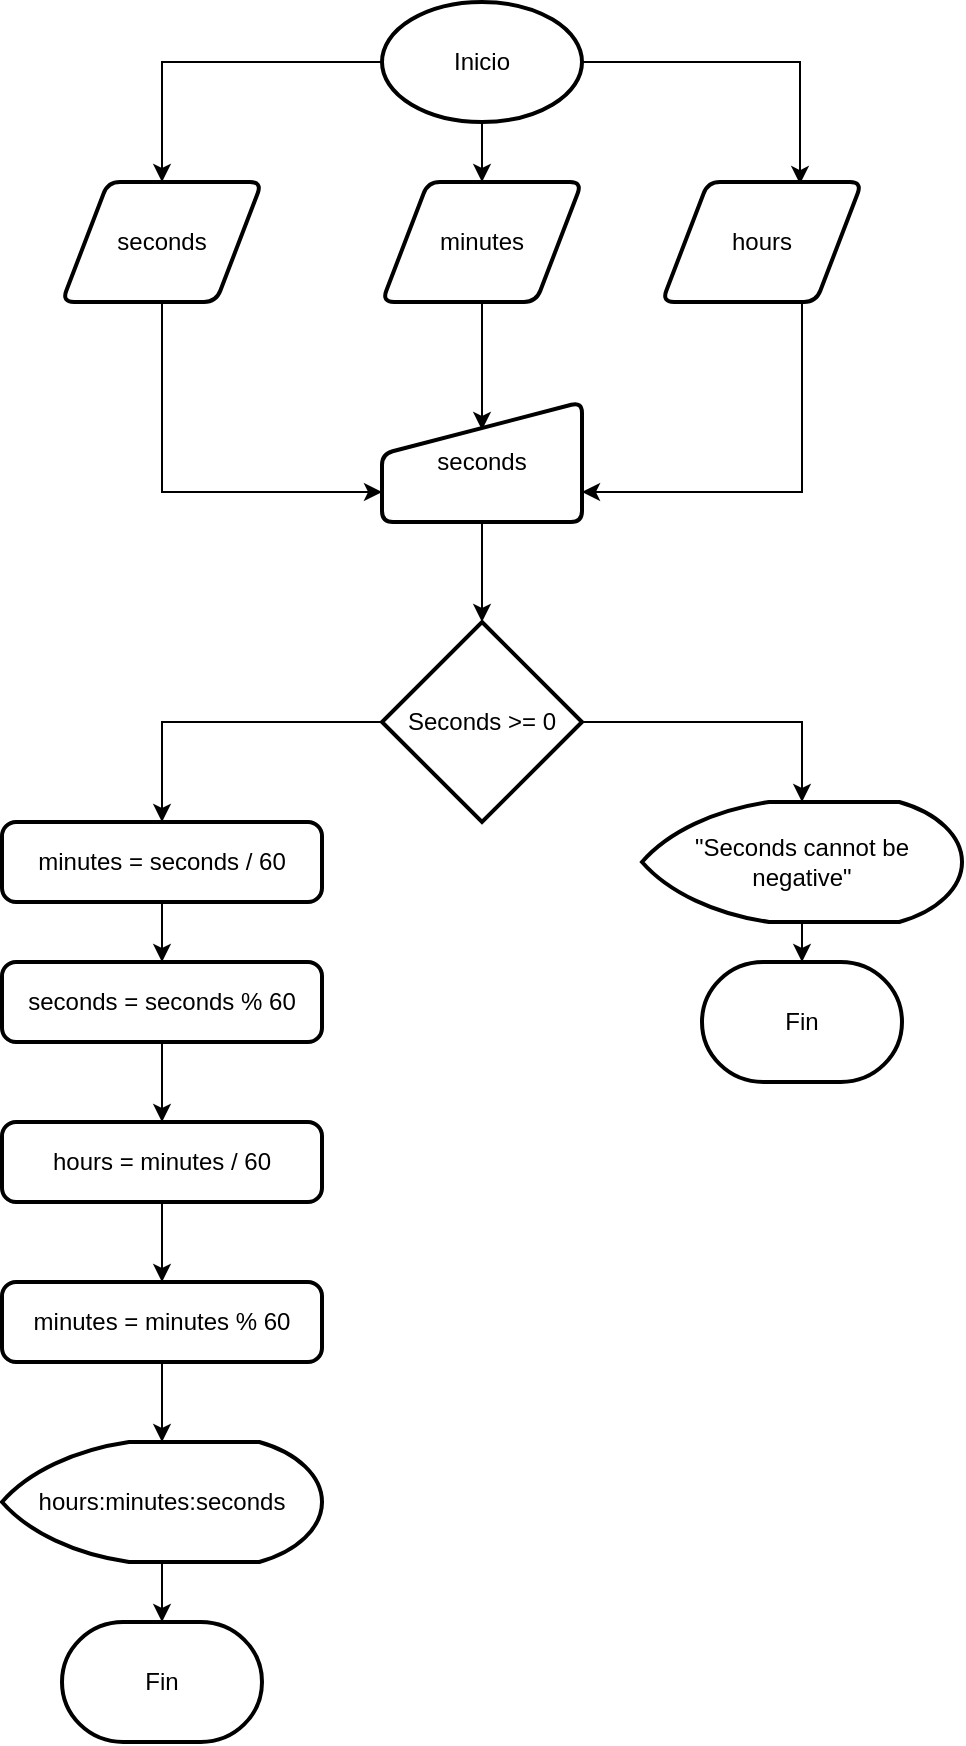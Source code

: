<mxfile version="24.3.1" type="github">
  <diagram name="Página-1" id="9hBK8yW8SYH96re2Umyh">
    <mxGraphModel dx="880" dy="1609" grid="1" gridSize="10" guides="1" tooltips="1" connect="1" arrows="1" fold="1" page="1" pageScale="1" pageWidth="827" pageHeight="1169" math="0" shadow="0">
      <root>
        <mxCell id="0" />
        <mxCell id="1" parent="0" />
        <mxCell id="YYSM3NhjEXWuPx131qlN-5" style="edgeStyle=orthogonalEdgeStyle;rounded=0;orthogonalLoop=1;jettySize=auto;html=1;entryX=0.5;entryY=0;entryDx=0;entryDy=0;" edge="1" parent="1" source="YYSM3NhjEXWuPx131qlN-1" target="YYSM3NhjEXWuPx131qlN-2">
          <mxGeometry relative="1" as="geometry" />
        </mxCell>
        <mxCell id="YYSM3NhjEXWuPx131qlN-6" value="" style="edgeStyle=orthogonalEdgeStyle;rounded=0;orthogonalLoop=1;jettySize=auto;html=1;" edge="1" parent="1" source="YYSM3NhjEXWuPx131qlN-1" target="YYSM3NhjEXWuPx131qlN-3">
          <mxGeometry relative="1" as="geometry" />
        </mxCell>
        <mxCell id="YYSM3NhjEXWuPx131qlN-7" style="edgeStyle=orthogonalEdgeStyle;rounded=0;orthogonalLoop=1;jettySize=auto;html=1;entryX=0.69;entryY=0.017;entryDx=0;entryDy=0;entryPerimeter=0;" edge="1" parent="1" source="YYSM3NhjEXWuPx131qlN-1" target="YYSM3NhjEXWuPx131qlN-4">
          <mxGeometry relative="1" as="geometry" />
        </mxCell>
        <mxCell id="YYSM3NhjEXWuPx131qlN-1" value="Inicio" style="strokeWidth=2;html=1;shape=mxgraph.flowchart.start_1;whiteSpace=wrap;" vertex="1" parent="1">
          <mxGeometry x="350" width="100" height="60" as="geometry" />
        </mxCell>
        <mxCell id="YYSM3NhjEXWuPx131qlN-9" style="edgeStyle=orthogonalEdgeStyle;rounded=0;orthogonalLoop=1;jettySize=auto;html=1;entryX=0;entryY=0.75;entryDx=0;entryDy=0;" edge="1" parent="1" source="YYSM3NhjEXWuPx131qlN-2" target="YYSM3NhjEXWuPx131qlN-8">
          <mxGeometry relative="1" as="geometry">
            <Array as="points">
              <mxPoint x="240" y="245" />
            </Array>
          </mxGeometry>
        </mxCell>
        <mxCell id="YYSM3NhjEXWuPx131qlN-2" value="seconds" style="shape=parallelogram;html=1;strokeWidth=2;perimeter=parallelogramPerimeter;whiteSpace=wrap;rounded=1;arcSize=12;size=0.23;" vertex="1" parent="1">
          <mxGeometry x="190" y="90" width="100" height="60" as="geometry" />
        </mxCell>
        <mxCell id="YYSM3NhjEXWuPx131qlN-11" value="" style="edgeStyle=orthogonalEdgeStyle;rounded=0;orthogonalLoop=1;jettySize=auto;html=1;entryX=0.5;entryY=0.233;entryDx=0;entryDy=0;entryPerimeter=0;" edge="1" parent="1" source="YYSM3NhjEXWuPx131qlN-3" target="YYSM3NhjEXWuPx131qlN-8">
          <mxGeometry relative="1" as="geometry" />
        </mxCell>
        <mxCell id="YYSM3NhjEXWuPx131qlN-3" value="minutes" style="shape=parallelogram;html=1;strokeWidth=2;perimeter=parallelogramPerimeter;whiteSpace=wrap;rounded=1;arcSize=12;size=0.23;" vertex="1" parent="1">
          <mxGeometry x="350" y="90" width="100" height="60" as="geometry" />
        </mxCell>
        <mxCell id="YYSM3NhjEXWuPx131qlN-10" style="edgeStyle=orthogonalEdgeStyle;rounded=0;orthogonalLoop=1;jettySize=auto;html=1;entryX=1;entryY=0.75;entryDx=0;entryDy=0;" edge="1" parent="1" target="YYSM3NhjEXWuPx131qlN-8">
          <mxGeometry relative="1" as="geometry">
            <mxPoint x="510" y="120" as="sourcePoint" />
            <mxPoint x="420" y="245" as="targetPoint" />
            <Array as="points">
              <mxPoint x="560" y="120" />
              <mxPoint x="560" y="245" />
            </Array>
          </mxGeometry>
        </mxCell>
        <mxCell id="YYSM3NhjEXWuPx131qlN-4" value="hours" style="shape=parallelogram;html=1;strokeWidth=2;perimeter=parallelogramPerimeter;whiteSpace=wrap;rounded=1;arcSize=12;size=0.23;" vertex="1" parent="1">
          <mxGeometry x="490" y="90" width="100" height="60" as="geometry" />
        </mxCell>
        <mxCell id="YYSM3NhjEXWuPx131qlN-13" value="" style="edgeStyle=orthogonalEdgeStyle;rounded=0;orthogonalLoop=1;jettySize=auto;html=1;" edge="1" parent="1" source="YYSM3NhjEXWuPx131qlN-8" target="YYSM3NhjEXWuPx131qlN-12">
          <mxGeometry relative="1" as="geometry" />
        </mxCell>
        <mxCell id="YYSM3NhjEXWuPx131qlN-8" value="seconds" style="html=1;strokeWidth=2;shape=manualInput;whiteSpace=wrap;rounded=1;size=26;arcSize=11;" vertex="1" parent="1">
          <mxGeometry x="350" y="200" width="100" height="60" as="geometry" />
        </mxCell>
        <mxCell id="YYSM3NhjEXWuPx131qlN-15" style="edgeStyle=orthogonalEdgeStyle;rounded=0;orthogonalLoop=1;jettySize=auto;html=1;entryX=0.5;entryY=0;entryDx=0;entryDy=0;" edge="1" parent="1" source="YYSM3NhjEXWuPx131qlN-12" target="YYSM3NhjEXWuPx131qlN-14">
          <mxGeometry relative="1" as="geometry" />
        </mxCell>
        <mxCell id="YYSM3NhjEXWuPx131qlN-12" value="Seconds &amp;gt;= 0" style="strokeWidth=2;html=1;shape=mxgraph.flowchart.decision;whiteSpace=wrap;" vertex="1" parent="1">
          <mxGeometry x="350" y="310" width="100" height="100" as="geometry" />
        </mxCell>
        <mxCell id="YYSM3NhjEXWuPx131qlN-17" value="" style="edgeStyle=orthogonalEdgeStyle;rounded=0;orthogonalLoop=1;jettySize=auto;html=1;" edge="1" parent="1" source="YYSM3NhjEXWuPx131qlN-14" target="YYSM3NhjEXWuPx131qlN-16">
          <mxGeometry relative="1" as="geometry" />
        </mxCell>
        <mxCell id="YYSM3NhjEXWuPx131qlN-14" value="minutes = seconds / 60" style="rounded=1;whiteSpace=wrap;html=1;absoluteArcSize=1;arcSize=14;strokeWidth=2;" vertex="1" parent="1">
          <mxGeometry x="160" y="410" width="160" height="40" as="geometry" />
        </mxCell>
        <mxCell id="YYSM3NhjEXWuPx131qlN-19" value="" style="edgeStyle=orthogonalEdgeStyle;rounded=0;orthogonalLoop=1;jettySize=auto;html=1;" edge="1" parent="1" source="YYSM3NhjEXWuPx131qlN-16" target="YYSM3NhjEXWuPx131qlN-18">
          <mxGeometry relative="1" as="geometry" />
        </mxCell>
        <mxCell id="YYSM3NhjEXWuPx131qlN-16" value="seconds = seconds % 60" style="rounded=1;whiteSpace=wrap;html=1;absoluteArcSize=1;arcSize=14;strokeWidth=2;" vertex="1" parent="1">
          <mxGeometry x="160" y="480" width="160" height="40" as="geometry" />
        </mxCell>
        <mxCell id="YYSM3NhjEXWuPx131qlN-21" value="" style="edgeStyle=orthogonalEdgeStyle;rounded=0;orthogonalLoop=1;jettySize=auto;html=1;" edge="1" parent="1" source="YYSM3NhjEXWuPx131qlN-18" target="YYSM3NhjEXWuPx131qlN-20">
          <mxGeometry relative="1" as="geometry" />
        </mxCell>
        <mxCell id="YYSM3NhjEXWuPx131qlN-18" value="hours = minutes / 60" style="rounded=1;whiteSpace=wrap;html=1;absoluteArcSize=1;arcSize=14;strokeWidth=2;" vertex="1" parent="1">
          <mxGeometry x="160" y="560" width="160" height="40" as="geometry" />
        </mxCell>
        <mxCell id="YYSM3NhjEXWuPx131qlN-23" value="" style="edgeStyle=orthogonalEdgeStyle;rounded=0;orthogonalLoop=1;jettySize=auto;html=1;" edge="1" parent="1" source="YYSM3NhjEXWuPx131qlN-20" target="YYSM3NhjEXWuPx131qlN-22">
          <mxGeometry relative="1" as="geometry" />
        </mxCell>
        <mxCell id="YYSM3NhjEXWuPx131qlN-20" value="minutes = minutes % 60" style="rounded=1;whiteSpace=wrap;html=1;absoluteArcSize=1;arcSize=14;strokeWidth=2;" vertex="1" parent="1">
          <mxGeometry x="160" y="640" width="160" height="40" as="geometry" />
        </mxCell>
        <mxCell id="YYSM3NhjEXWuPx131qlN-26" value="" style="edgeStyle=orthogonalEdgeStyle;rounded=0;orthogonalLoop=1;jettySize=auto;html=1;" edge="1" parent="1" source="YYSM3NhjEXWuPx131qlN-22" target="YYSM3NhjEXWuPx131qlN-25">
          <mxGeometry relative="1" as="geometry" />
        </mxCell>
        <mxCell id="YYSM3NhjEXWuPx131qlN-22" value="hours:minutes:seconds" style="strokeWidth=2;html=1;shape=mxgraph.flowchart.display;whiteSpace=wrap;" vertex="1" parent="1">
          <mxGeometry x="160" y="720" width="160" height="60" as="geometry" />
        </mxCell>
        <mxCell id="YYSM3NhjEXWuPx131qlN-25" value="Fin" style="strokeWidth=2;html=1;shape=mxgraph.flowchart.terminator;whiteSpace=wrap;" vertex="1" parent="1">
          <mxGeometry x="190" y="810" width="100" height="60" as="geometry" />
        </mxCell>
        <mxCell id="YYSM3NhjEXWuPx131qlN-29" value="&quot;Seconds cannot be negative&quot;" style="strokeWidth=2;html=1;shape=mxgraph.flowchart.display;whiteSpace=wrap;" vertex="1" parent="1">
          <mxGeometry x="480" y="400" width="160" height="60" as="geometry" />
        </mxCell>
        <mxCell id="YYSM3NhjEXWuPx131qlN-30" style="edgeStyle=orthogonalEdgeStyle;rounded=0;orthogonalLoop=1;jettySize=auto;html=1;entryX=0.5;entryY=0;entryDx=0;entryDy=0;entryPerimeter=0;" edge="1" parent="1" source="YYSM3NhjEXWuPx131qlN-12" target="YYSM3NhjEXWuPx131qlN-29">
          <mxGeometry relative="1" as="geometry" />
        </mxCell>
        <mxCell id="YYSM3NhjEXWuPx131qlN-31" value="Fin" style="strokeWidth=2;html=1;shape=mxgraph.flowchart.terminator;whiteSpace=wrap;" vertex="1" parent="1">
          <mxGeometry x="510" y="480" width="100" height="60" as="geometry" />
        </mxCell>
        <mxCell id="YYSM3NhjEXWuPx131qlN-32" style="edgeStyle=orthogonalEdgeStyle;rounded=0;orthogonalLoop=1;jettySize=auto;html=1;exitX=0.5;exitY=1;exitDx=0;exitDy=0;exitPerimeter=0;entryX=0.5;entryY=0;entryDx=0;entryDy=0;entryPerimeter=0;" edge="1" parent="1" source="YYSM3NhjEXWuPx131qlN-29" target="YYSM3NhjEXWuPx131qlN-31">
          <mxGeometry relative="1" as="geometry" />
        </mxCell>
      </root>
    </mxGraphModel>
  </diagram>
</mxfile>

